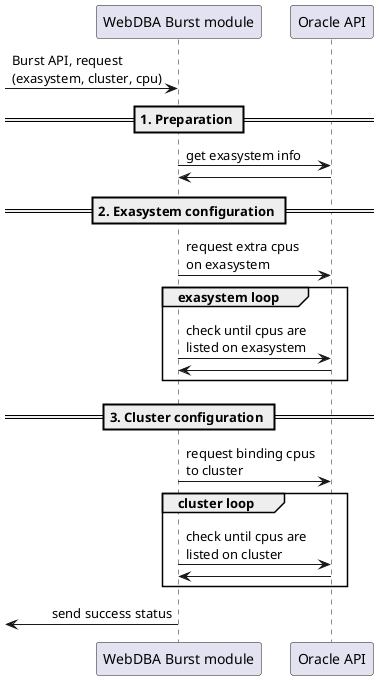 @startuml

!pragma teoz true

skinparam responseMessageBelowArrow true

participant "WebDBA Burst module" as mod
participant "Oracle API" as ora

[-> mod: Burst API, request\n(exasystem, cluster, cpu)

== 1. Preparation ==

mod -> ora: get exasystem info
mod <- ora

== 2. Exasystem configuration ==

mod -> ora: request extra cpus\non exasystem

group exasystem loop
    mod -> ora: check until cpus are\nlisted on exasystem
    mod <- ora
end

== 3. Cluster configuration ==

mod -> ora: request binding cpus\nto cluster

group cluster loop
    mod -> ora: check until cpus are\nlisted on cluster
    mod <- ora
end

[<- mod: send success status

@enduml
